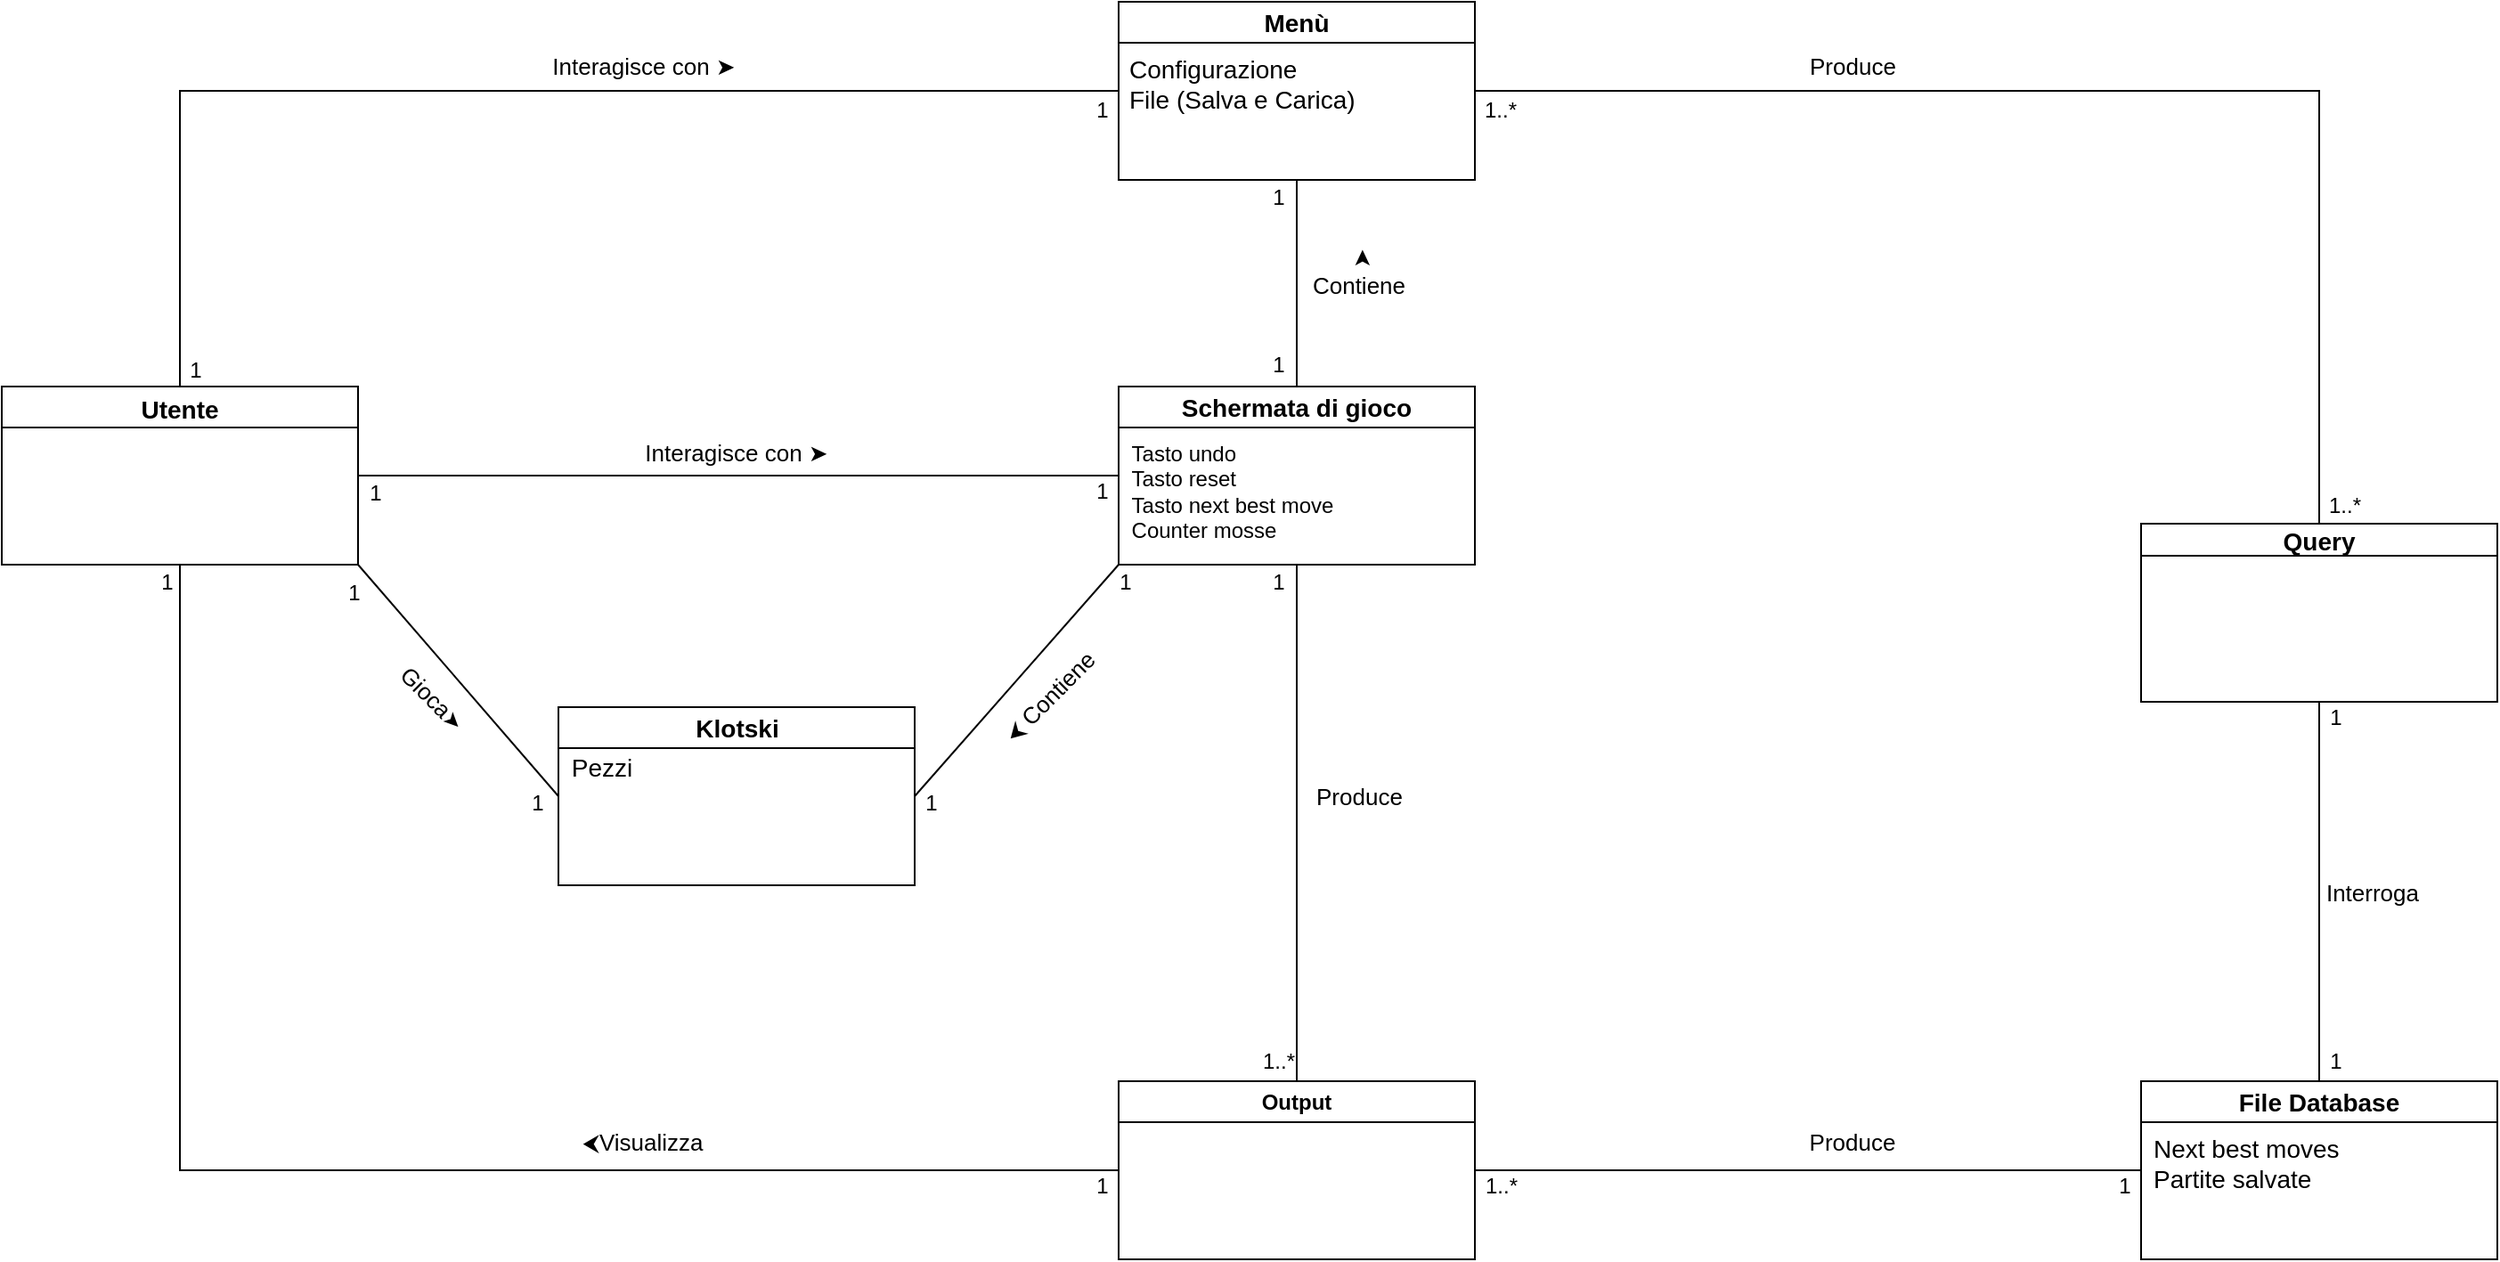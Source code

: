<mxfile version="21.3.4" type="github">
  <diagram name="Page-1" id="4amIJGpFAnok3loFPaDU">
    <mxGraphModel dx="2013" dy="1149" grid="0" gridSize="10" guides="1" tooltips="1" connect="1" arrows="1" fold="1" page="0" pageScale="1" pageWidth="827" pageHeight="1169" math="0" shadow="0">
      <root>
        <mxCell id="0" />
        <mxCell id="1" parent="0" />
        <mxCell id="VzGeEJfKSirzglptqGWm-12" style="edgeStyle=none;curved=1;rounded=0;orthogonalLoop=1;jettySize=auto;html=1;exitX=1;exitY=0.5;exitDx=0;exitDy=0;entryX=0;entryY=0.5;entryDx=0;entryDy=0;fontSize=12;startSize=8;endSize=8;strokeColor=none;" parent="1" source="VzGeEJfKSirzglptqGWm-9" edge="1">
          <mxGeometry relative="1" as="geometry">
            <mxPoint x="635" y="50" as="targetPoint" />
          </mxGeometry>
        </mxCell>
        <mxCell id="VzGeEJfKSirzglptqGWm-9" value="&lt;font style=&quot;font-size: 14px;&quot;&gt;Utente&lt;/font&gt;" style="swimlane;whiteSpace=wrap;html=1;fontSize=16;movable=0;resizable=0;rotatable=0;deletable=0;editable=0;locked=1;connectable=0;" parent="1" vertex="1">
          <mxGeometry x="-3" y="-77" width="200" height="100" as="geometry" />
        </mxCell>
        <mxCell id="3ECE0dAHvvkNO9SrSXKV-8" value="&lt;font style=&quot;font-size: 14px;&quot;&gt;Query&lt;/font&gt;" style="swimlane;whiteSpace=wrap;html=1;fontSize=16;startSize=18;movable=0;resizable=0;rotatable=0;deletable=0;editable=0;locked=1;connectable=0;" parent="1" vertex="1">
          <mxGeometry x="1198" width="200" height="100" as="geometry" />
        </mxCell>
        <mxCell id="elHTS2MzDjqfxb-_1dfj-1" value="&lt;font style=&quot;font-size: 14px;&quot;&gt;Menù&lt;/font&gt;" style="swimlane;whiteSpace=wrap;html=1;movable=0;resizable=0;rotatable=0;deletable=0;editable=0;locked=1;connectable=0;" parent="1" vertex="1">
          <mxGeometry x="624" y="-293" width="200" height="100" as="geometry" />
        </mxCell>
        <mxCell id="zoUdu8iCxYcncd2xAAxY-10" value="&lt;font style=&quot;font-size: 14px;&quot;&gt;Configurazione&lt;br&gt;File (Salva e Carica)&lt;br&gt;&lt;/font&gt;" style="text;html=1;strokeColor=none;fillColor=none;align=left;verticalAlign=middle;whiteSpace=wrap;rounded=0;movable=1;resizable=1;rotatable=1;deletable=1;editable=1;locked=0;connectable=1;" parent="elHTS2MzDjqfxb-_1dfj-1" vertex="1">
          <mxGeometry x="4" y="8" width="199" height="75" as="geometry" />
        </mxCell>
        <mxCell id="elHTS2MzDjqfxb-_1dfj-2" value="" style="endArrow=none;html=1;rounded=0;exitX=0.5;exitY=0;exitDx=0;exitDy=0;entryX=0;entryY=0.5;entryDx=0;entryDy=0;" parent="1" source="VzGeEJfKSirzglptqGWm-9" target="elHTS2MzDjqfxb-_1dfj-1" edge="1">
          <mxGeometry width="50" height="50" relative="1" as="geometry">
            <mxPoint x="516" y="-212" as="sourcePoint" />
            <mxPoint x="566" y="-262" as="targetPoint" />
            <Array as="points">
              <mxPoint x="97" y="-243" />
            </Array>
          </mxGeometry>
        </mxCell>
        <mxCell id="elHTS2MzDjqfxb-_1dfj-16" value="&lt;font style=&quot;font-size: 13px;&quot;&gt;Interroga&lt;/font&gt;" style="text;html=1;strokeColor=none;fillColor=none;align=center;verticalAlign=middle;whiteSpace=wrap;rounded=0;" parent="1" vertex="1">
          <mxGeometry x="1298" y="192" width="60" height="30" as="geometry" />
        </mxCell>
        <mxCell id="elHTS2MzDjqfxb-_1dfj-21" value="" style="endArrow=none;html=1;rounded=0;exitX=0.5;exitY=1;exitDx=0;exitDy=0;entryX=0.5;entryY=0;entryDx=0;entryDy=0;" parent="1" source="3ECE0dAHvvkNO9SrSXKV-8" target="elHTS2MzDjqfxb-_1dfj-26" edge="1">
          <mxGeometry width="50" height="50" relative="1" as="geometry">
            <mxPoint x="1582" y="410" as="sourcePoint" />
            <mxPoint x="1632" y="360" as="targetPoint" />
          </mxGeometry>
        </mxCell>
        <mxCell id="elHTS2MzDjqfxb-_1dfj-26" value="&lt;font style=&quot;font-size: 14px;&quot;&gt;&lt;font style=&quot;font-size: 14px;&quot;&gt;File &lt;/font&gt;Database&lt;/font&gt;" style="swimlane;whiteSpace=wrap;html=1;movable=0;resizable=0;rotatable=0;deletable=0;editable=0;locked=1;connectable=0;" parent="1" vertex="1">
          <mxGeometry x="1198" y="313" width="200" height="100" as="geometry" />
        </mxCell>
        <mxCell id="zoUdu8iCxYcncd2xAAxY-15" value="&lt;font style=&quot;font-size: 14px;&quot;&gt;Next best moves&lt;br&gt;Partite salvate&lt;br&gt;&lt;/font&gt;" style="text;html=1;strokeColor=none;fillColor=none;align=left;verticalAlign=middle;whiteSpace=wrap;rounded=0;movable=1;resizable=1;rotatable=1;deletable=1;editable=1;locked=0;connectable=1;" parent="elHTS2MzDjqfxb-_1dfj-26" vertex="1">
          <mxGeometry x="5" y="22" width="135" height="48" as="geometry" />
        </mxCell>
        <mxCell id="zoUdu8iCxYcncd2xAAxY-3" value="Output" style="swimlane;whiteSpace=wrap;html=1;movable=0;resizable=0;rotatable=0;deletable=0;editable=0;locked=1;connectable=0;" parent="1" vertex="1">
          <mxGeometry x="624" y="313" width="200" height="100" as="geometry" />
        </mxCell>
        <mxCell id="zoUdu8iCxYcncd2xAAxY-4" value="" style="endArrow=none;html=1;rounded=0;exitX=1;exitY=0.5;exitDx=0;exitDy=0;entryX=0;entryY=0.5;entryDx=0;entryDy=0;" parent="1" source="zoUdu8iCxYcncd2xAAxY-3" target="elHTS2MzDjqfxb-_1dfj-26" edge="1">
          <mxGeometry width="50" height="50" relative="1" as="geometry">
            <mxPoint x="917" y="524" as="sourcePoint" />
            <mxPoint x="967" y="474" as="targetPoint" />
          </mxGeometry>
        </mxCell>
        <mxCell id="zoUdu8iCxYcncd2xAAxY-5" value="&lt;font style=&quot;font-size: 13px;&quot;&gt;Produce&lt;/font&gt;" style="text;html=1;strokeColor=none;fillColor=none;align=center;verticalAlign=middle;whiteSpace=wrap;rounded=0;" parent="1" vertex="1">
          <mxGeometry x="1006" y="332" width="60" height="30" as="geometry" />
        </mxCell>
        <mxCell id="zoUdu8iCxYcncd2xAAxY-8" value="" style="endArrow=none;html=1;rounded=0;entryX=0;entryY=0.5;entryDx=0;entryDy=0;exitX=0.5;exitY=1;exitDx=0;exitDy=0;" parent="1" source="VzGeEJfKSirzglptqGWm-9" target="zoUdu8iCxYcncd2xAAxY-3" edge="1">
          <mxGeometry width="50" height="50" relative="1" as="geometry">
            <mxPoint x="73" y="393" as="sourcePoint" />
            <mxPoint x="595" y="447" as="targetPoint" />
            <Array as="points">
              <mxPoint x="97" y="363" />
            </Array>
          </mxGeometry>
        </mxCell>
        <mxCell id="zoUdu8iCxYcncd2xAAxY-14" value="&lt;font style=&quot;font-size: 13px;&quot;&gt;⮜Visualizza&lt;/font&gt;" style="text;html=1;strokeColor=none;fillColor=none;align=center;verticalAlign=middle;whiteSpace=wrap;rounded=0;" parent="1" vertex="1">
          <mxGeometry x="327" y="332" width="60" height="30" as="geometry" />
        </mxCell>
        <mxCell id="zoUdu8iCxYcncd2xAAxY-17" value="&lt;font style=&quot;font-size: 14px;&quot;&gt;Schermata di gioco&lt;/font&gt;" style="swimlane;whiteSpace=wrap;html=1;movable=0;resizable=0;rotatable=0;deletable=0;editable=0;locked=1;connectable=0;" parent="1" vertex="1">
          <mxGeometry x="624" y="-77" width="200" height="100" as="geometry" />
        </mxCell>
        <mxCell id="zoUdu8iCxYcncd2xAAxY-26" value="&lt;div style=&quot;text-align: left;&quot;&gt;&lt;span style=&quot;background-color: initial;&quot;&gt;Tasto undo&lt;/span&gt;&lt;br&gt;&lt;/div&gt;&lt;div style=&quot;text-align: left;&quot;&gt;&lt;span style=&quot;background-color: initial;&quot;&gt;&lt;font style=&quot;font-size: 12px;&quot;&gt;Tasto reset&lt;/font&gt;&lt;/span&gt;&lt;/div&gt;&lt;div style=&quot;text-align: left;&quot;&gt;&lt;span style=&quot;background-color: initial;&quot;&gt;&lt;font style=&quot;font-size: 12px;&quot;&gt;Tasto next best move&lt;/font&gt;&lt;/span&gt;&lt;/div&gt;&lt;div style=&quot;text-align: left;&quot;&gt;&lt;span style=&quot;background-color: initial;&quot;&gt;&lt;font style=&quot;font-size: 12px;&quot;&gt;Counter mosse&lt;/font&gt;&lt;/span&gt;&lt;/div&gt;" style="text;html=1;strokeColor=none;fillColor=none;align=center;verticalAlign=middle;whiteSpace=wrap;rounded=0;" parent="zoUdu8iCxYcncd2xAAxY-17" vertex="1">
          <mxGeometry x="-15" y="44" width="158" height="30" as="geometry" />
        </mxCell>
        <mxCell id="zPOPnl6B7VreMAPAQl8W-29" value="1" style="text;html=1;strokeColor=none;fillColor=none;align=center;verticalAlign=middle;whiteSpace=wrap;rounded=0;" parent="zoUdu8iCxYcncd2xAAxY-17" vertex="1">
          <mxGeometry x="-15" y="53" width="12" height="12" as="geometry" />
        </mxCell>
        <mxCell id="zoUdu8iCxYcncd2xAAxY-18" value="" style="endArrow=none;html=1;rounded=0;exitX=1;exitY=0.5;exitDx=0;exitDy=0;entryX=0;entryY=0.5;entryDx=0;entryDy=0;" parent="1" source="VzGeEJfKSirzglptqGWm-9" target="zoUdu8iCxYcncd2xAAxY-17" edge="1">
          <mxGeometry width="50" height="50" relative="1" as="geometry">
            <mxPoint x="274" y="-78" as="sourcePoint" />
            <mxPoint x="324" y="-128" as="targetPoint" />
          </mxGeometry>
        </mxCell>
        <mxCell id="zoUdu8iCxYcncd2xAAxY-19" value="&lt;font style=&quot;font-size: 13px;&quot;&gt;Interagisce con ➤&lt;/font&gt;" style="text;html=1;strokeColor=none;fillColor=none;align=center;verticalAlign=middle;whiteSpace=wrap;rounded=0;" parent="1" vertex="1">
          <mxGeometry x="289.5" y="-272" width="135" height="30" as="geometry" />
        </mxCell>
        <mxCell id="zoUdu8iCxYcncd2xAAxY-24" value="" style="endArrow=none;html=1;rounded=0;exitX=1;exitY=0.5;exitDx=0;exitDy=0;entryX=0.5;entryY=0;entryDx=0;entryDy=0;" parent="1" source="elHTS2MzDjqfxb-_1dfj-1" target="3ECE0dAHvvkNO9SrSXKV-8" edge="1">
          <mxGeometry width="50" height="50" relative="1" as="geometry">
            <mxPoint x="936" y="-69" as="sourcePoint" />
            <mxPoint x="986" y="-119" as="targetPoint" />
            <Array as="points">
              <mxPoint x="1298" y="-243" />
            </Array>
          </mxGeometry>
        </mxCell>
        <mxCell id="zoUdu8iCxYcncd2xAAxY-34" value="&lt;font style=&quot;font-size: 13px;&quot;&gt;Produce&lt;/font&gt;" style="text;strokeColor=none;fillColor=none;align=left;verticalAlign=middle;spacingLeft=4;spacingRight=4;overflow=hidden;points=[[0,0.5],[1,0.5]];portConstraint=eastwest;rotatable=0;whiteSpace=wrap;html=1;" parent="1" vertex="1">
          <mxGeometry x="1006" y="-272" width="80" height="30" as="geometry" />
        </mxCell>
        <mxCell id="zPOPnl6B7VreMAPAQl8W-1" value="&lt;font style=&quot;font-size: 13px;&quot;&gt;Interagisce con ➤&lt;/font&gt;" style="text;html=1;strokeColor=none;fillColor=none;align=center;verticalAlign=middle;whiteSpace=wrap;rounded=0;" parent="1" vertex="1">
          <mxGeometry x="342" y="-55" width="135" height="30" as="geometry" />
        </mxCell>
        <mxCell id="zPOPnl6B7VreMAPAQl8W-2" value="1" style="text;html=1;strokeColor=none;fillColor=none;align=center;verticalAlign=middle;whiteSpace=wrap;rounded=0;" parent="1" vertex="1">
          <mxGeometry x="100" y="-92" width="12" height="12" as="geometry" />
        </mxCell>
        <mxCell id="zPOPnl6B7VreMAPAQl8W-3" value="1" style="text;html=1;strokeColor=none;fillColor=none;align=center;verticalAlign=middle;whiteSpace=wrap;rounded=0;" parent="1" vertex="1">
          <mxGeometry x="609" y="-238" width="12" height="12" as="geometry" />
        </mxCell>
        <mxCell id="zPOPnl6B7VreMAPAQl8W-4" value="1..*" style="text;html=1;strokeColor=none;fillColor=none;align=center;verticalAlign=middle;whiteSpace=wrap;rounded=0;" parent="1" vertex="1">
          <mxGeometry x="1301" y="-16" width="23" height="12" as="geometry" />
        </mxCell>
        <mxCell id="zPOPnl6B7VreMAPAQl8W-5" value="1..*" style="text;html=1;strokeColor=none;fillColor=none;align=center;verticalAlign=middle;whiteSpace=wrap;rounded=0;" parent="1" vertex="1">
          <mxGeometry x="827" y="-238" width="23" height="12" as="geometry" />
        </mxCell>
        <mxCell id="zPOPnl6B7VreMAPAQl8W-7" value="1" style="text;html=1;strokeColor=none;fillColor=none;align=center;verticalAlign=middle;whiteSpace=wrap;rounded=0;" parent="1" vertex="1">
          <mxGeometry x="1296" y="296" width="23" height="12" as="geometry" />
        </mxCell>
        <mxCell id="zPOPnl6B7VreMAPAQl8W-8" value="1" style="text;html=1;strokeColor=none;fillColor=none;align=center;verticalAlign=middle;whiteSpace=wrap;rounded=0;" parent="1" vertex="1">
          <mxGeometry x="1183" y="366" width="12" height="12" as="geometry" />
        </mxCell>
        <mxCell id="zPOPnl6B7VreMAPAQl8W-10" value="1..*" style="text;html=1;strokeColor=none;fillColor=none;align=center;verticalAlign=middle;whiteSpace=wrap;rounded=0;" parent="1" vertex="1">
          <mxGeometry x="832.5" y="366" width="12" height="12" as="geometry" />
        </mxCell>
        <mxCell id="zPOPnl6B7VreMAPAQl8W-11" value="1" style="text;html=1;strokeColor=none;fillColor=none;align=center;verticalAlign=middle;whiteSpace=wrap;rounded=0;" parent="1" vertex="1">
          <mxGeometry x="609" y="366" width="12" height="12" as="geometry" />
        </mxCell>
        <mxCell id="zPOPnl6B7VreMAPAQl8W-12" value="1" style="text;html=1;strokeColor=none;fillColor=none;align=center;verticalAlign=middle;whiteSpace=wrap;rounded=0;" parent="1" vertex="1">
          <mxGeometry x="84" y="27" width="12" height="12" as="geometry" />
        </mxCell>
        <mxCell id="zPOPnl6B7VreMAPAQl8W-13" value="" style="endArrow=none;html=1;rounded=0;entryX=0.5;entryY=1;entryDx=0;entryDy=0;exitX=0.5;exitY=0;exitDx=0;exitDy=0;" parent="1" source="zoUdu8iCxYcncd2xAAxY-3" target="zoUdu8iCxYcncd2xAAxY-17" edge="1">
          <mxGeometry width="50" height="50" relative="1" as="geometry">
            <mxPoint x="679" y="240" as="sourcePoint" />
            <mxPoint x="729" y="190" as="targetPoint" />
          </mxGeometry>
        </mxCell>
        <mxCell id="zPOPnl6B7VreMAPAQl8W-14" value="&lt;font style=&quot;font-size: 13px;&quot;&gt;Produce&lt;/font&gt;" style="text;strokeColor=none;fillColor=none;align=left;verticalAlign=middle;spacingLeft=4;spacingRight=4;overflow=hidden;points=[[0,0.5],[1,0.5]];portConstraint=eastwest;rotatable=0;whiteSpace=wrap;html=1;" parent="1" vertex="1">
          <mxGeometry x="729" y="138" width="80" height="30" as="geometry" />
        </mxCell>
        <mxCell id="zPOPnl6B7VreMAPAQl8W-15" value="&lt;font style=&quot;font-size: 14px;&quot;&gt;Klotski&lt;/font&gt;" style="swimlane;whiteSpace=wrap;html=1;movable=0;resizable=0;rotatable=0;deletable=0;editable=0;locked=1;connectable=0;" parent="1" vertex="1">
          <mxGeometry x="309.5" y="103" width="200" height="100" as="geometry" />
        </mxCell>
        <mxCell id="zPOPnl6B7VreMAPAQl8W-16" value="&lt;font style=&quot;font-size: 14px;&quot;&gt;Pezzi&lt;/font&gt;" style="text;html=1;strokeColor=none;fillColor=none;align=center;verticalAlign=middle;whiteSpace=wrap;rounded=0;" parent="zPOPnl6B7VreMAPAQl8W-15" vertex="1">
          <mxGeometry x="-6" y="19" width="60" height="30" as="geometry" />
        </mxCell>
        <mxCell id="zPOPnl6B7VreMAPAQl8W-17" value="" style="endArrow=none;html=1;rounded=0;entryX=1;entryY=0.5;entryDx=0;entryDy=0;exitX=0;exitY=1;exitDx=0;exitDy=0;" parent="1" source="zoUdu8iCxYcncd2xAAxY-17" target="zPOPnl6B7VreMAPAQl8W-15" edge="1">
          <mxGeometry width="50" height="50" relative="1" as="geometry">
            <mxPoint x="589" y="152" as="sourcePoint" />
            <mxPoint x="496" y="130" as="targetPoint" />
          </mxGeometry>
        </mxCell>
        <mxCell id="zPOPnl6B7VreMAPAQl8W-18" value="" style="endArrow=none;html=1;rounded=0;entryX=1;entryY=1;entryDx=0;entryDy=0;exitX=0;exitY=0.5;exitDx=0;exitDy=0;" parent="1" source="zPOPnl6B7VreMAPAQl8W-15" target="VzGeEJfKSirzglptqGWm-9" edge="1">
          <mxGeometry width="50" height="50" relative="1" as="geometry">
            <mxPoint x="286" y="210" as="sourcePoint" />
            <mxPoint x="242" y="117" as="targetPoint" />
          </mxGeometry>
        </mxCell>
        <mxCell id="zPOPnl6B7VreMAPAQl8W-19" value="&lt;font style=&quot;font-size: 13px;&quot;&gt;Gioca&lt;/font&gt;➤" style="text;html=1;strokeColor=none;fillColor=none;align=center;verticalAlign=middle;whiteSpace=wrap;rounded=0;rotation=45;" parent="1" vertex="1">
          <mxGeometry x="209" y="83" width="60" height="30" as="geometry" />
        </mxCell>
        <mxCell id="zPOPnl6B7VreMAPAQl8W-20" value="&lt;font style=&quot;font-size: 13px;&quot;&gt;&amp;nbsp;⮜ Contiene&lt;/font&gt;" style="text;html=1;strokeColor=none;fillColor=none;align=center;verticalAlign=middle;whiteSpace=wrap;rounded=0;rotation=-45;" parent="1" vertex="1">
          <mxGeometry x="544" y="83" width="80" height="30" as="geometry" />
        </mxCell>
        <mxCell id="zPOPnl6B7VreMAPAQl8W-24" value="1" style="text;html=1;strokeColor=none;fillColor=none;align=center;verticalAlign=middle;whiteSpace=wrap;rounded=0;" parent="1" vertex="1">
          <mxGeometry x="201" y="-23" width="12" height="12" as="geometry" />
        </mxCell>
        <mxCell id="zPOPnl6B7VreMAPAQl8W-25" value="1" style="text;html=1;strokeColor=none;fillColor=none;align=center;verticalAlign=middle;whiteSpace=wrap;rounded=0;" parent="1" vertex="1">
          <mxGeometry x="189" y="33" width="12" height="12" as="geometry" />
        </mxCell>
        <mxCell id="zPOPnl6B7VreMAPAQl8W-26" value="1" style="text;html=1;strokeColor=none;fillColor=none;align=center;verticalAlign=middle;whiteSpace=wrap;rounded=0;" parent="1" vertex="1">
          <mxGeometry x="292" y="151" width="12" height="12" as="geometry" />
        </mxCell>
        <mxCell id="zPOPnl6B7VreMAPAQl8W-27" value="1" style="text;html=1;strokeColor=none;fillColor=none;align=center;verticalAlign=middle;whiteSpace=wrap;rounded=0;" parent="1" vertex="1">
          <mxGeometry x="513" y="151" width="12" height="12" as="geometry" />
        </mxCell>
        <mxCell id="zPOPnl6B7VreMAPAQl8W-28" value="1" style="text;html=1;strokeColor=none;fillColor=none;align=center;verticalAlign=middle;whiteSpace=wrap;rounded=0;" parent="1" vertex="1">
          <mxGeometry x="622" y="27" width="12" height="12" as="geometry" />
        </mxCell>
        <mxCell id="zPOPnl6B7VreMAPAQl8W-30" value="1" style="text;html=1;strokeColor=none;fillColor=none;align=center;verticalAlign=middle;whiteSpace=wrap;rounded=0;" parent="1" vertex="1">
          <mxGeometry x="708" y="27" width="12" height="12" as="geometry" />
        </mxCell>
        <mxCell id="zPOPnl6B7VreMAPAQl8W-31" value="1..*" style="text;html=1;strokeColor=none;fillColor=none;align=center;verticalAlign=middle;whiteSpace=wrap;rounded=0;" parent="1" vertex="1">
          <mxGeometry x="708" y="296" width="12" height="12" as="geometry" />
        </mxCell>
        <mxCell id="zPOPnl6B7VreMAPAQl8W-32" value="1" style="text;html=1;strokeColor=none;fillColor=none;align=center;verticalAlign=middle;whiteSpace=wrap;rounded=0;" parent="1" vertex="1">
          <mxGeometry x="1296" y="103" width="23" height="12" as="geometry" />
        </mxCell>
        <mxCell id="QDxKAO76XmTSwWzNkpen-3" value="" style="endArrow=none;html=1;rounded=0;fontSize=12;startSize=8;endSize=8;curved=1;exitX=0.5;exitY=0;exitDx=0;exitDy=0;entryX=0.5;entryY=1;entryDx=0;entryDy=0;" edge="1" parent="1" source="zoUdu8iCxYcncd2xAAxY-17" target="elHTS2MzDjqfxb-_1dfj-1">
          <mxGeometry width="50" height="50" relative="1" as="geometry">
            <mxPoint x="668" y="-114" as="sourcePoint" />
            <mxPoint x="748" y="-150" as="targetPoint" />
          </mxGeometry>
        </mxCell>
        <mxCell id="QDxKAO76XmTSwWzNkpen-4" value="&lt;font style=&quot;font-size: 13px;&quot;&gt;Contiene&lt;/font&gt;" style="text;html=1;strokeColor=none;fillColor=none;align=center;verticalAlign=middle;whiteSpace=wrap;rounded=0;fontSize=16;" vertex="1" parent="1">
          <mxGeometry x="729" y="-150" width="60" height="30" as="geometry" />
        </mxCell>
        <mxCell id="QDxKAO76XmTSwWzNkpen-5" value="&lt;font style=&quot;font-size: 13px;&quot;&gt;➤&lt;/font&gt;" style="text;html=1;strokeColor=none;fillColor=none;align=center;verticalAlign=middle;whiteSpace=wrap;rounded=0;fontSize=16;rotation=-90;" vertex="1" parent="1">
          <mxGeometry x="729" y="-164" width="60" height="30" as="geometry" />
        </mxCell>
        <mxCell id="QDxKAO76XmTSwWzNkpen-6" value="1" style="text;html=1;strokeColor=none;fillColor=none;align=center;verticalAlign=middle;whiteSpace=wrap;rounded=0;" vertex="1" parent="1">
          <mxGeometry x="708" y="-95" width="12" height="12" as="geometry" />
        </mxCell>
        <mxCell id="QDxKAO76XmTSwWzNkpen-7" value="1" style="text;html=1;strokeColor=none;fillColor=none;align=center;verticalAlign=middle;whiteSpace=wrap;rounded=0;" vertex="1" parent="1">
          <mxGeometry x="708" y="-189" width="12" height="12" as="geometry" />
        </mxCell>
      </root>
    </mxGraphModel>
  </diagram>
</mxfile>
